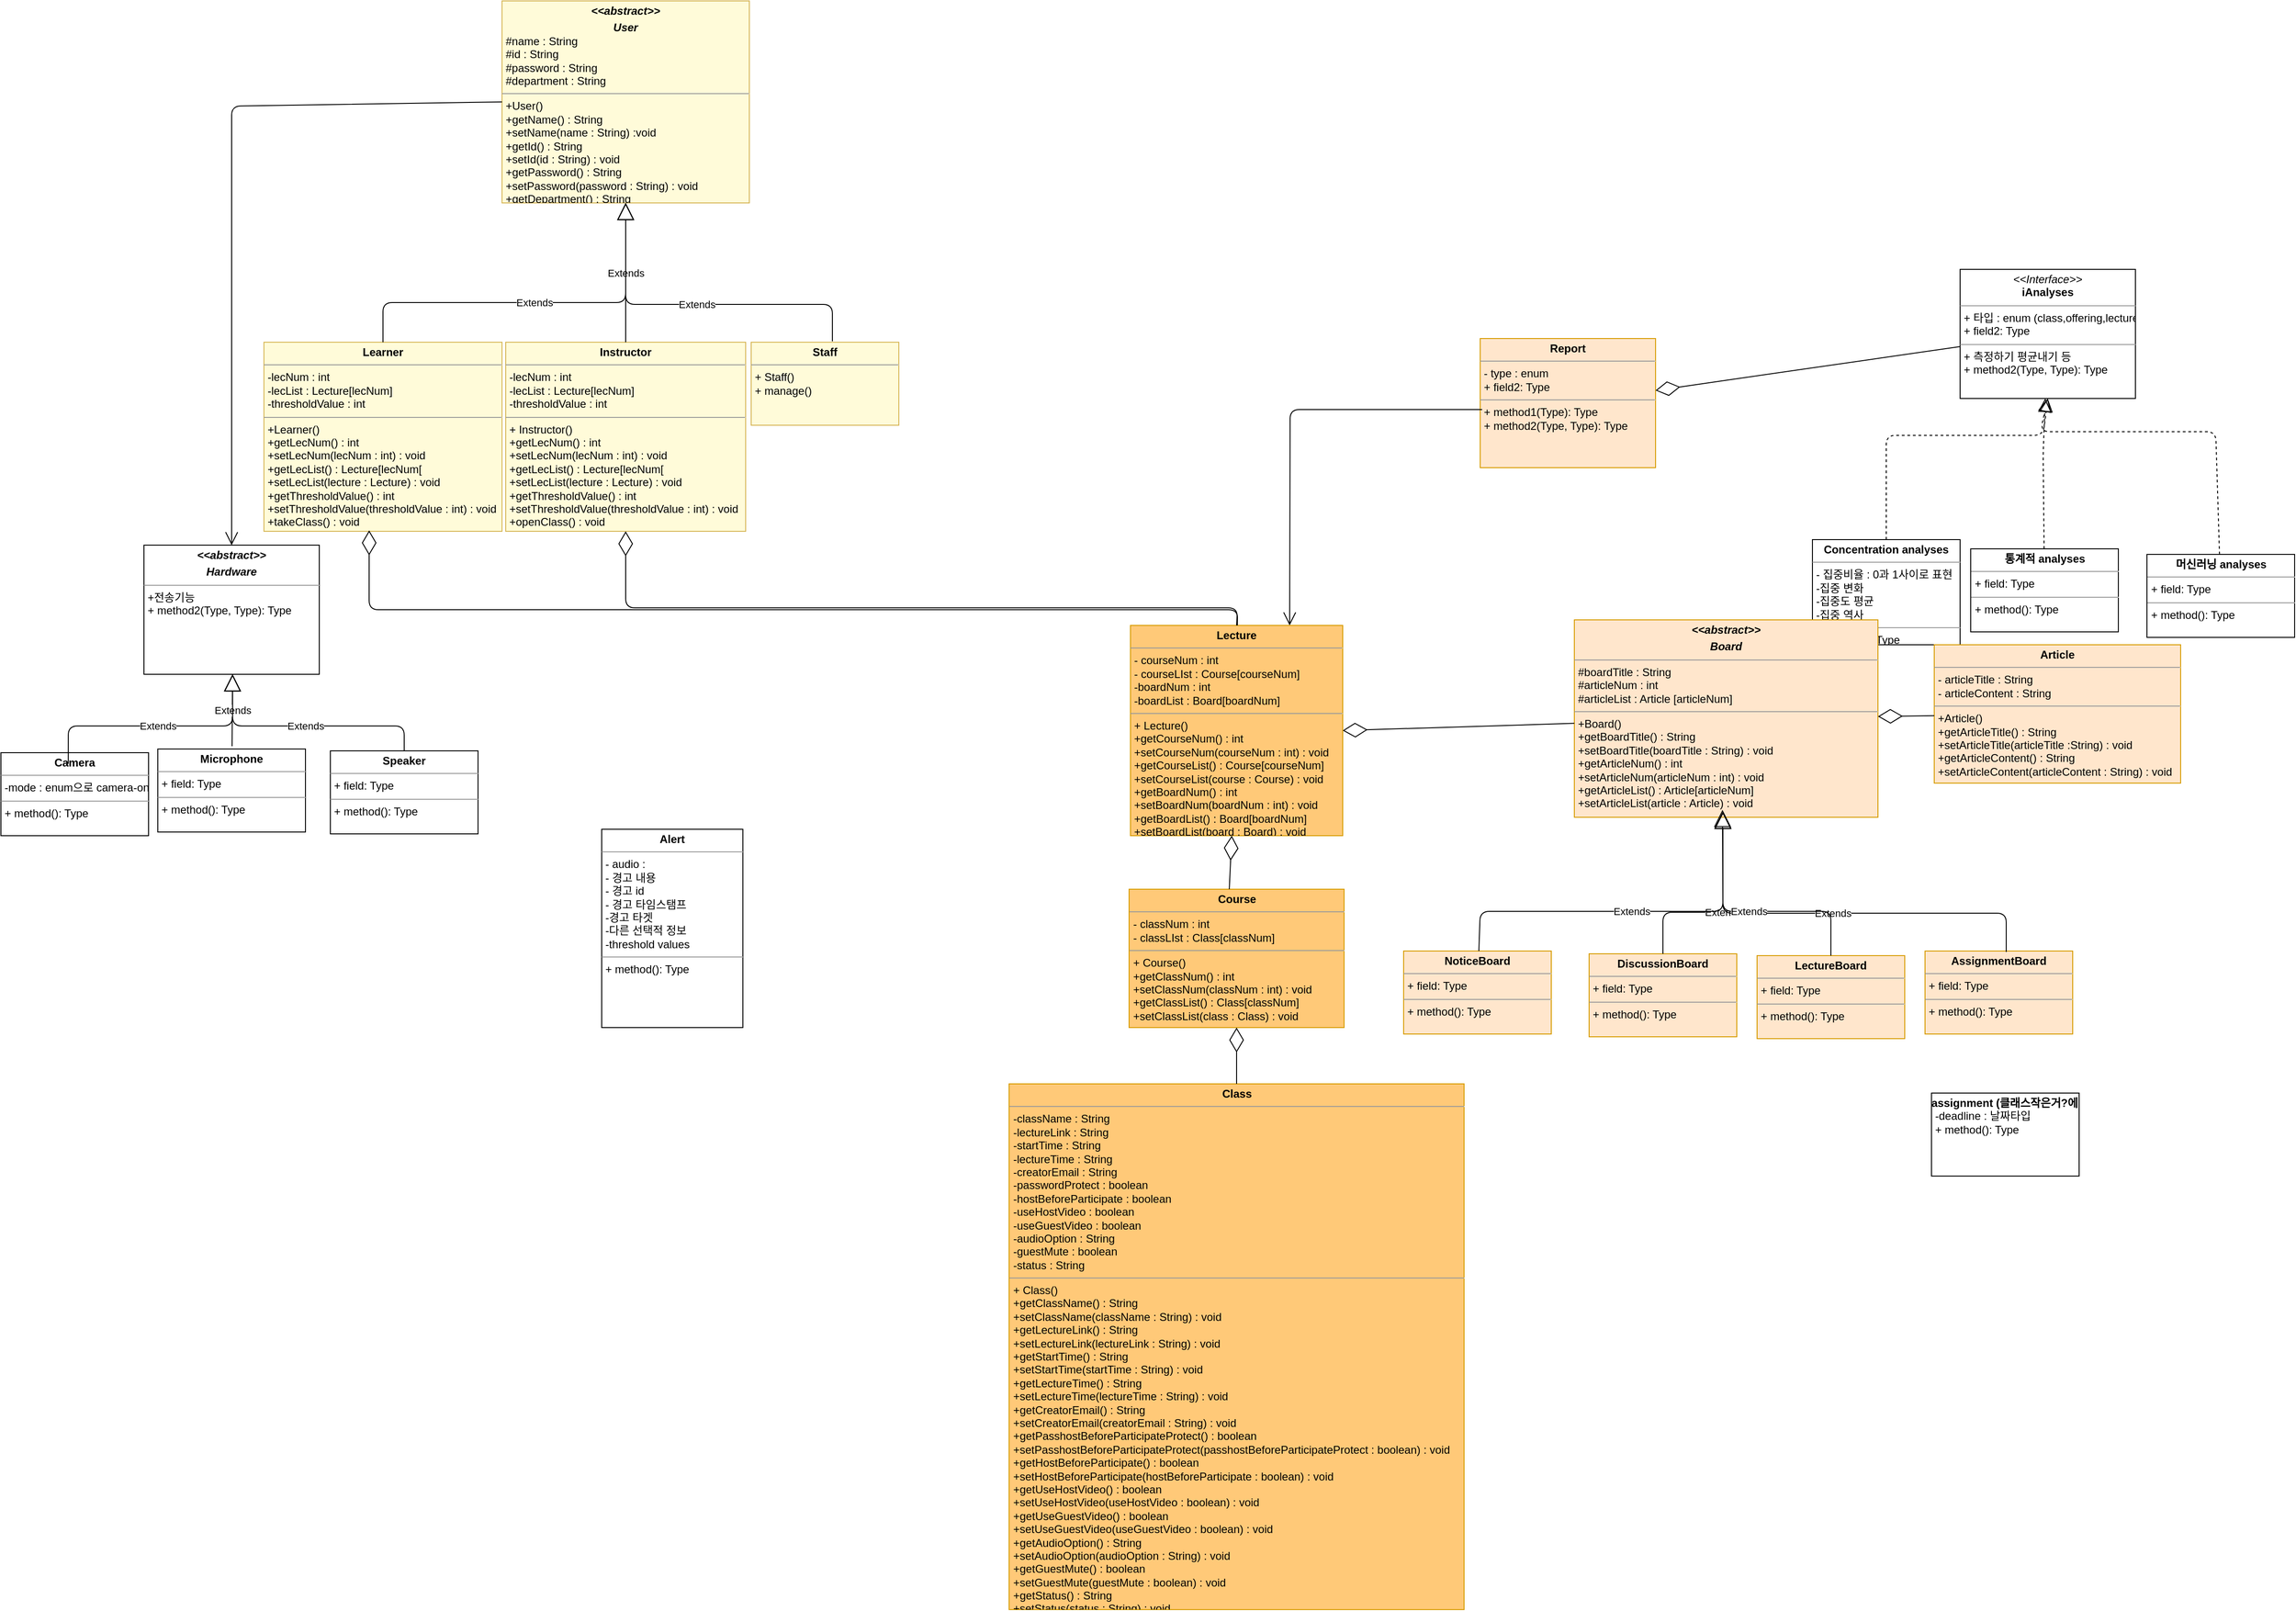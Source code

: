 <mxfile version="13.7.5" type="github">
  <diagram id="C5RBs43oDa-KdzZeNtuy" name="Page-1">
    <mxGraphModel dx="2222" dy="1162" grid="0" gridSize="10" guides="1" tooltips="1" connect="1" arrows="1" fold="1" page="0" pageScale="1" pageWidth="827" pageHeight="1169" math="0" shadow="0">
      <root>
        <mxCell id="WIyWlLk6GJQsqaUBKTNV-0" />
        <mxCell id="WIyWlLk6GJQsqaUBKTNV-1" parent="WIyWlLk6GJQsqaUBKTNV-0" />
        <mxCell id="zkfFHV4jXpPFQw0GAbJ--16" value="" style="endArrow=block;endSize=10;endFill=0;shadow=0;strokeWidth=1;rounded=0;edgeStyle=elbowEdgeStyle;elbow=vertical;" parent="WIyWlLk6GJQsqaUBKTNV-1" source="zkfFHV4jXpPFQw0GAbJ--13" edge="1">
          <mxGeometry width="160" relative="1" as="geometry">
            <mxPoint x="210" y="373" as="sourcePoint" />
            <mxPoint x="300" y="258" as="targetPoint" />
          </mxGeometry>
        </mxCell>
        <mxCell id="x_yw0JGO0CKYukrU0RF4-1" value="&lt;p style=&quot;margin: 0px ; margin-top: 4px ; text-align: center&quot;&gt;&lt;b&gt;Learner&lt;/b&gt;&lt;/p&gt;&lt;hr size=&quot;1&quot;&gt;&lt;p style=&quot;margin: 0px ; margin-left: 4px&quot;&gt;-lecNum : int&lt;/p&gt;&lt;p style=&quot;margin: 0px ; margin-left: 4px&quot;&gt;-lecList : Lecture[lecNum]&lt;/p&gt;&lt;p style=&quot;margin: 0px ; margin-left: 4px&quot;&gt;-thresholdValue : int&lt;br&gt;&lt;/p&gt;&lt;hr size=&quot;1&quot;&gt;&lt;p style=&quot;margin: 0px ; margin-left: 4px&quot;&gt;+Learner()&lt;/p&gt;&lt;p style=&quot;margin: 0px ; margin-left: 4px&quot;&gt;+getLecNum() : int&lt;/p&gt;&lt;p style=&quot;margin: 0px ; margin-left: 4px&quot;&gt;+setLecNum(lecNum : int) : void&lt;/p&gt;&lt;p style=&quot;margin: 0px ; margin-left: 4px&quot;&gt;+getLecList() : Lecture[lecNum[&lt;/p&gt;&lt;p style=&quot;margin: 0px ; margin-left: 4px&quot;&gt;+setLecList(lecture : Lecture) : void&lt;/p&gt;&lt;p style=&quot;margin: 0px 0px 0px 4px&quot;&gt;+getThresholdValue() : int&lt;/p&gt;&lt;p style=&quot;margin: 0px 0px 0px 4px&quot;&gt;+setThresholdValue(thresholdValue : int) : void&lt;/p&gt;&lt;p style=&quot;margin: 0px 0px 0px 4px&quot;&gt;+takeClass() : void&lt;/p&gt;" style="verticalAlign=top;align=left;overflow=fill;fontSize=12;fontFamily=Helvetica;html=1;strokeColor=#d6b656;fillColor=#FFFBD9;" vertex="1" parent="WIyWlLk6GJQsqaUBKTNV-1">
          <mxGeometry x="-156" y="223" width="258" height="205" as="geometry" />
        </mxCell>
        <mxCell id="x_yw0JGO0CKYukrU0RF4-2" value="&lt;p style=&quot;margin: 0px ; margin-top: 4px ; text-align: center&quot;&gt;&lt;b&gt;Instructor&lt;/b&gt;&lt;/p&gt;&lt;hr size=&quot;1&quot;&gt;&lt;p style=&quot;margin: 0px 0px 0px 4px&quot;&gt;-lecNum : int&lt;/p&gt;&lt;p style=&quot;margin: 0px ; margin-left: 4px&quot;&gt;&lt;span&gt;-lecList : Lecture[lecNum]&lt;/span&gt;&lt;/p&gt;&lt;p style=&quot;margin: 0px ; margin-left: 4px&quot;&gt;&lt;span&gt;-thresholdValue : int&lt;/span&gt;&lt;br&gt;&lt;/p&gt;&lt;hr size=&quot;1&quot;&gt;&lt;p style=&quot;margin: 0px ; margin-left: 4px&quot;&gt;+ Instructor()&lt;/p&gt;&lt;p style=&quot;margin: 0px 0px 0px 4px&quot;&gt;+getLecNum() : int&lt;/p&gt;&lt;p style=&quot;margin: 0px 0px 0px 4px&quot;&gt;+setLecNum(lecNum : int) : void&lt;/p&gt;&lt;p style=&quot;margin: 0px 0px 0px 4px&quot;&gt;+getLecList() : Lecture[lecNum[&lt;/p&gt;&lt;p style=&quot;margin: 0px 0px 0px 4px&quot;&gt;+setLecList(lecture : Lecture) : void&lt;/p&gt;&lt;p style=&quot;margin: 0px 0px 0px 4px&quot;&gt;+getThresholdValue() : int&lt;/p&gt;&lt;p style=&quot;margin: 0px 0px 0px 4px&quot;&gt;+setThresholdValue(thresholdValue : int) : void&lt;/p&gt;&lt;p style=&quot;margin: 0px 0px 0px 4px&quot;&gt;+openClass() : void&lt;/p&gt;" style="verticalAlign=top;align=left;overflow=fill;fontSize=12;fontFamily=Helvetica;html=1;strokeColor=#d6b656;fillColor=#FFFBD9;" vertex="1" parent="WIyWlLk6GJQsqaUBKTNV-1">
          <mxGeometry x="106" y="223" width="260" height="205" as="geometry" />
        </mxCell>
        <mxCell id="x_yw0JGO0CKYukrU0RF4-4" value="&lt;p style=&quot;margin: 0px ; margin-top: 4px ; text-align: center&quot;&gt;&lt;b&gt;&lt;i&gt;&amp;lt;&amp;lt;abstract&amp;gt;&amp;gt;&lt;/i&gt;&lt;/b&gt;&lt;/p&gt;&lt;p style=&quot;margin: 0px ; margin-top: 4px ; text-align: center&quot;&gt;&lt;b&gt;&lt;i&gt;User&lt;/i&gt;&lt;/b&gt;&lt;/p&gt;&lt;p style=&quot;margin: 0px ; margin-left: 4px&quot;&gt;#name : String&lt;/p&gt;&lt;p style=&quot;margin: 0px ; margin-left: 4px&quot;&gt;#id : String&lt;/p&gt;&lt;p style=&quot;margin: 0px ; margin-left: 4px&quot;&gt;#password : String&lt;/p&gt;&lt;p style=&quot;margin: 0px ; margin-left: 4px&quot;&gt;#department : String&lt;br&gt;&lt;/p&gt;&lt;hr size=&quot;1&quot;&gt;&lt;p style=&quot;margin: 0px ; margin-left: 4px&quot;&gt;+User()&lt;/p&gt;&lt;p style=&quot;margin: 0px ; margin-left: 4px&quot;&gt;+getName() : String&lt;/p&gt;&lt;p style=&quot;margin: 0px ; margin-left: 4px&quot;&gt;+setName(name : String) :void&lt;/p&gt;&lt;p style=&quot;margin: 0px ; margin-left: 4px&quot;&gt;+getId() : String&lt;/p&gt;&lt;p style=&quot;margin: 0px ; margin-left: 4px&quot;&gt;+setId(id : String) : void&lt;/p&gt;&lt;p style=&quot;margin: 0px ; margin-left: 4px&quot;&gt;+getPassword() : String&lt;/p&gt;&lt;p style=&quot;margin: 0px ; margin-left: 4px&quot;&gt;+setPassword(password : String) : void&lt;/p&gt;&lt;p style=&quot;margin: 0px ; margin-left: 4px&quot;&gt;+getDepartment() : String&lt;/p&gt;&lt;p style=&quot;margin: 0px ; margin-left: 4px&quot;&gt;+setDepartment(department : String) : void&lt;/p&gt;&lt;p style=&quot;margin: 0px ; margin-left: 4px&quot;&gt;&lt;br&gt;&lt;/p&gt;" style="verticalAlign=top;align=left;overflow=fill;fontSize=12;fontFamily=Helvetica;html=1;strokeColor=#d6b656;fillColor=#FFFBD9;" vertex="1" parent="WIyWlLk6GJQsqaUBKTNV-1">
          <mxGeometry x="102" y="-147" width="268" height="219" as="geometry" />
        </mxCell>
        <mxCell id="x_yw0JGO0CKYukrU0RF4-3" value="&lt;p style=&quot;margin: 0px ; margin-top: 4px ; text-align: center&quot;&gt;&lt;b&gt;Staff&lt;/b&gt;&lt;/p&gt;&lt;hr size=&quot;1&quot;&gt;&lt;p style=&quot;margin: 0px ; margin-left: 4px&quot;&gt;+ Staff()&lt;/p&gt;&lt;p style=&quot;margin: 0px ; margin-left: 4px&quot;&gt;+ manage()&lt;/p&gt;" style="verticalAlign=top;align=left;overflow=fill;fontSize=12;fontFamily=Helvetica;html=1;strokeColor=#d6b656;fillColor=#FFFBD9;" vertex="1" parent="WIyWlLk6GJQsqaUBKTNV-1">
          <mxGeometry x="372" y="223" width="160" height="90" as="geometry" />
        </mxCell>
        <mxCell id="x_yw0JGO0CKYukrU0RF4-9" value="&lt;p style=&quot;margin: 0px ; margin-top: 4px ; text-align: center&quot;&gt;&lt;b&gt;assignment (클래스작은거?에 포함돼야함)&lt;/b&gt;&lt;/p&gt;&lt;p style=&quot;margin: 0px ; margin-left: 4px&quot;&gt;-deadline : 날짜타입&lt;/p&gt;&lt;p style=&quot;margin: 0px ; margin-left: 4px&quot;&gt;&lt;span&gt;+ method(): Type&lt;/span&gt;&lt;/p&gt;" style="verticalAlign=top;align=left;overflow=fill;fontSize=12;fontFamily=Helvetica;html=1;" vertex="1" parent="WIyWlLk6GJQsqaUBKTNV-1">
          <mxGeometry x="1651" y="1037" width="160" height="90" as="geometry" />
        </mxCell>
        <mxCell id="x_yw0JGO0CKYukrU0RF4-10" value="&lt;p style=&quot;margin: 0px ; margin-top: 4px ; text-align: center&quot;&gt;&lt;b&gt;Course&lt;/b&gt;&lt;/p&gt;&lt;hr size=&quot;1&quot;&gt;&lt;p style=&quot;margin: 0px 0px 0px 4px&quot;&gt;- classNum : int&lt;/p&gt;&lt;p style=&quot;margin: 0px 0px 0px 4px&quot;&gt;- classLIst : Class[classNum]&lt;/p&gt;&lt;hr size=&quot;1&quot;&gt;&lt;p style=&quot;margin: 0px ; margin-left: 4px&quot;&gt;+ Course()&lt;/p&gt;&lt;p style=&quot;margin: 0px 0px 0px 4px&quot;&gt;+getClassNum() : int&lt;/p&gt;&lt;p style=&quot;margin: 0px 0px 0px 4px&quot;&gt;+setClassNum(classNum : int) : void&lt;/p&gt;&lt;p style=&quot;margin: 0px 0px 0px 4px&quot;&gt;+getClassList() : Class[classNum]&lt;/p&gt;&lt;p style=&quot;margin: 0px 0px 0px 4px&quot;&gt;+setClassList(class : Class) : void&lt;/p&gt;" style="verticalAlign=top;align=left;overflow=fill;fontSize=12;fontFamily=Helvetica;html=1;strokeColor=#d79b00;fillColor=#FFC978;" vertex="1" parent="WIyWlLk6GJQsqaUBKTNV-1">
          <mxGeometry x="781.5" y="816" width="233" height="150" as="geometry" />
        </mxCell>
        <mxCell id="x_yw0JGO0CKYukrU0RF4-12" value="&lt;p style=&quot;margin: 0px ; margin-top: 4px ; text-align: center&quot;&gt;&lt;b&gt;Class&lt;/b&gt;&lt;/p&gt;&lt;hr size=&quot;1&quot;&gt;&lt;p style=&quot;margin: 0px ; margin-left: 4px&quot;&gt;-className : String&lt;/p&gt;&lt;p style=&quot;margin: 0px ; margin-left: 4px&quot;&gt;-lectureLink : String&lt;/p&gt;&lt;p style=&quot;margin: 0px ; margin-left: 4px&quot;&gt;-startTime : String&lt;/p&gt;&lt;p style=&quot;margin: 0px ; margin-left: 4px&quot;&gt;-lectureTime : String&lt;/p&gt;&lt;p style=&quot;margin: 0px ; margin-left: 4px&quot;&gt;-creatorEmail : String&lt;/p&gt;&lt;p style=&quot;margin: 0px ; margin-left: 4px&quot;&gt;-passwordProtect : boolean&lt;/p&gt;&lt;p style=&quot;margin: 0px ; margin-left: 4px&quot;&gt;-hostBeforeParticipate : boolean&lt;/p&gt;&lt;p style=&quot;margin: 0px ; margin-left: 4px&quot;&gt;-useHostVideo : boolean&lt;/p&gt;&lt;p style=&quot;margin: 0px ; margin-left: 4px&quot;&gt;-useGuestVideo : boolean&lt;/p&gt;&lt;p style=&quot;margin: 0px ; margin-left: 4px&quot;&gt;-audioOption : String&lt;/p&gt;&lt;p style=&quot;margin: 0px ; margin-left: 4px&quot;&gt;-guestMute : boolean&lt;/p&gt;&lt;p style=&quot;margin: 0px ; margin-left: 4px&quot;&gt;-status : String&lt;/p&gt;&lt;hr size=&quot;1&quot;&gt;&lt;p style=&quot;margin: 0px ; margin-left: 4px&quot;&gt;+ Class()&lt;/p&gt;&lt;p style=&quot;margin: 0px ; margin-left: 4px&quot;&gt;+getClassName() : String&lt;/p&gt;&lt;p style=&quot;margin: 0px ; margin-left: 4px&quot;&gt;+setClassName(className : String) : void&lt;/p&gt;&lt;p style=&quot;margin: 0px ; margin-left: 4px&quot;&gt;+getLectureLink() : String&lt;/p&gt;&lt;p style=&quot;margin: 0px ; margin-left: 4px&quot;&gt;+setLectureLink(lectureLink : String) : void&lt;/p&gt;&lt;p style=&quot;margin: 0px ; margin-left: 4px&quot;&gt;+getStartTime() : String&lt;/p&gt;&lt;p style=&quot;margin: 0px ; margin-left: 4px&quot;&gt;+setStartTime(startTime : String) : void&lt;/p&gt;&lt;p style=&quot;margin: 0px ; margin-left: 4px&quot;&gt;+getLectureTime() : String&lt;/p&gt;&lt;p style=&quot;margin: 0px ; margin-left: 4px&quot;&gt;+setLectureTime(lectureTime : String) : void&lt;/p&gt;&lt;p style=&quot;margin: 0px ; margin-left: 4px&quot;&gt;+getCreatorEmail() : String&lt;/p&gt;&lt;p style=&quot;margin: 0px ; margin-left: 4px&quot;&gt;+setCreatorEmail(creatorEmail : String) : void&lt;/p&gt;&lt;p style=&quot;margin: 0px ; margin-left: 4px&quot;&gt;+getPasshostBeforeParticipateProtect() : boolean&lt;/p&gt;&lt;p style=&quot;margin: 0px ; margin-left: 4px&quot;&gt;+setPasshostBeforeParticipateProtect(passhostBeforeParticipateProtect : boolean) : void&lt;/p&gt;&lt;p style=&quot;margin: 0px ; margin-left: 4px&quot;&gt;+getHostBeforeParticipate() : boolean&lt;/p&gt;&lt;p style=&quot;margin: 0px ; margin-left: 4px&quot;&gt;+setHostBeforeParticipate(hostBeforeParticipate : boolean) : void&lt;/p&gt;&lt;p style=&quot;margin: 0px ; margin-left: 4px&quot;&gt;+getUseHostVideo() : boolean&lt;/p&gt;&lt;p style=&quot;margin: 0px ; margin-left: 4px&quot;&gt;+setUseHostVideo(useHostVideo : boolean) : void&lt;/p&gt;&lt;p style=&quot;margin: 0px ; margin-left: 4px&quot;&gt;+getUseGuestVideo() : boolean&lt;/p&gt;&lt;p style=&quot;margin: 0px ; margin-left: 4px&quot;&gt;+setUseGuestVideo(useGuestVideo : boolean) : void&lt;/p&gt;&lt;p style=&quot;margin: 0px ; margin-left: 4px&quot;&gt;+getAudioOption() : String&lt;/p&gt;&lt;p style=&quot;margin: 0px ; margin-left: 4px&quot;&gt;+setAudioOption(audioOption : String) : void&lt;/p&gt;&lt;p style=&quot;margin: 0px ; margin-left: 4px&quot;&gt;+getGuestMute() : boolean&lt;/p&gt;&lt;p style=&quot;margin: 0px ; margin-left: 4px&quot;&gt;+setGuestMute(guestMute : boolean) : void&lt;/p&gt;&lt;p style=&quot;margin: 0px ; margin-left: 4px&quot;&gt;+getStatus() : String&lt;/p&gt;&lt;p style=&quot;margin: 0px ; margin-left: 4px&quot;&gt;+setStatus(status : String) : void&lt;/p&gt;&lt;p style=&quot;margin: 0px 0px 0px 4px&quot;&gt;&lt;br&gt;&lt;/p&gt;" style="verticalAlign=top;align=left;overflow=fill;fontSize=12;fontFamily=Helvetica;html=1;strokeColor=#d79b00;fillColor=#FFC978;" vertex="1" parent="WIyWlLk6GJQsqaUBKTNV-1">
          <mxGeometry x="651.5" y="1027" width="493" height="570" as="geometry" />
        </mxCell>
        <mxCell id="x_yw0JGO0CKYukrU0RF4-18" value="&lt;p style=&quot;margin: 0px ; margin-top: 4px ; text-align: center&quot;&gt;&lt;b&gt;&lt;i&gt;&amp;lt;&amp;lt;abstract&amp;gt;&amp;gt;&lt;/i&gt;&lt;/b&gt;&lt;b&gt;&lt;i&gt;&lt;br&gt;&lt;/i&gt;&lt;/b&gt;&lt;/p&gt;&lt;p style=&quot;margin: 0px ; margin-top: 4px ; text-align: center&quot;&gt;&lt;b&gt;&lt;i&gt;Hardware&lt;/i&gt;&lt;/b&gt;&lt;/p&gt;&lt;hr size=&quot;1&quot;&gt;&lt;p style=&quot;margin: 0px ; margin-left: 4px&quot;&gt;+전송기능&lt;br&gt;+ method2(Type, Type): Type&lt;/p&gt;" style="verticalAlign=top;align=left;overflow=fill;fontSize=12;fontFamily=Helvetica;html=1;" vertex="1" parent="WIyWlLk6GJQsqaUBKTNV-1">
          <mxGeometry x="-286" y="443" width="190" height="140" as="geometry" />
        </mxCell>
        <mxCell id="x_yw0JGO0CKYukrU0RF4-20" value="&lt;p style=&quot;margin: 0px ; margin-top: 4px ; text-align: center&quot;&gt;&lt;b&gt;Speaker&lt;/b&gt;&lt;/p&gt;&lt;hr size=&quot;1&quot;&gt;&lt;p style=&quot;margin: 0px ; margin-left: 4px&quot;&gt;+ field: Type&lt;/p&gt;&lt;hr size=&quot;1&quot;&gt;&lt;p style=&quot;margin: 0px ; margin-left: 4px&quot;&gt;+ method(): Type&lt;/p&gt;" style="verticalAlign=top;align=left;overflow=fill;fontSize=12;fontFamily=Helvetica;html=1;" vertex="1" parent="WIyWlLk6GJQsqaUBKTNV-1">
          <mxGeometry x="-84" y="666" width="160" height="90" as="geometry" />
        </mxCell>
        <mxCell id="x_yw0JGO0CKYukrU0RF4-21" value="&lt;p style=&quot;margin: 0px ; margin-top: 4px ; text-align: center&quot;&gt;&lt;b&gt;Camera&lt;/b&gt;&lt;/p&gt;&lt;hr size=&quot;1&quot;&gt;&lt;p style=&quot;margin: 0px ; margin-left: 4px&quot;&gt;-mode : enum으로&amp;nbsp;camera-only mode, concentration-only mode, camera-concentration mode&lt;/p&gt;&lt;hr size=&quot;1&quot;&gt;&lt;p style=&quot;margin: 0px ; margin-left: 4px&quot;&gt;+ method(): Type&lt;/p&gt;" style="verticalAlign=top;align=left;overflow=fill;fontSize=12;fontFamily=Helvetica;html=1;" vertex="1" parent="WIyWlLk6GJQsqaUBKTNV-1">
          <mxGeometry x="-441" y="668" width="160" height="90" as="geometry" />
        </mxCell>
        <mxCell id="x_yw0JGO0CKYukrU0RF4-22" value="&lt;p style=&quot;margin: 0px ; margin-top: 4px ; text-align: center&quot;&gt;&lt;b&gt;Microphone&lt;/b&gt;&lt;/p&gt;&lt;hr size=&quot;1&quot;&gt;&lt;p style=&quot;margin: 0px ; margin-left: 4px&quot;&gt;+ field: Type&lt;/p&gt;&lt;hr size=&quot;1&quot;&gt;&lt;p style=&quot;margin: 0px ; margin-left: 4px&quot;&gt;+ method(): Type&lt;/p&gt;" style="verticalAlign=top;align=left;overflow=fill;fontSize=12;fontFamily=Helvetica;html=1;" vertex="1" parent="WIyWlLk6GJQsqaUBKTNV-1">
          <mxGeometry x="-271" y="664" width="160" height="90" as="geometry" />
        </mxCell>
        <mxCell id="x_yw0JGO0CKYukrU0RF4-26" value="&lt;p style=&quot;margin: 0px ; margin-top: 4px ; text-align: center&quot;&gt;&lt;b&gt;DiscussionBoard&lt;/b&gt;&lt;/p&gt;&lt;hr size=&quot;1&quot;&gt;&lt;p style=&quot;margin: 0px ; margin-left: 4px&quot;&gt;+ field: Type&lt;/p&gt;&lt;hr size=&quot;1&quot;&gt;&lt;p style=&quot;margin: 0px ; margin-left: 4px&quot;&gt;+ method(): Type&lt;/p&gt;" style="verticalAlign=top;align=left;overflow=fill;fontSize=12;fontFamily=Helvetica;html=1;fillColor=#ffe6cc;strokeColor=#d79b00;" vertex="1" parent="WIyWlLk6GJQsqaUBKTNV-1">
          <mxGeometry x="1280" y="886" width="160" height="90" as="geometry" />
        </mxCell>
        <mxCell id="x_yw0JGO0CKYukrU0RF4-46" value="&lt;p style=&quot;margin: 0px ; margin-top: 4px ; text-align: center&quot;&gt;&lt;b&gt;Alert&lt;/b&gt;&lt;/p&gt;&lt;hr size=&quot;1&quot;&gt;&lt;p style=&quot;margin: 0px ; margin-left: 4px&quot;&gt;- audio :&amp;nbsp;&lt;/p&gt;&lt;p style=&quot;margin: 0px ; margin-left: 4px&quot;&gt;- 경고 내용&lt;/p&gt;&lt;p style=&quot;margin: 0px ; margin-left: 4px&quot;&gt;- 경고 id&lt;/p&gt;&lt;p style=&quot;margin: 0px ; margin-left: 4px&quot;&gt;- 경고 타임스탬프&lt;/p&gt;&lt;p style=&quot;margin: 0px ; margin-left: 4px&quot;&gt;-경고 타겟&lt;/p&gt;&lt;p style=&quot;margin: 0px ; margin-left: 4px&quot;&gt;-다른 선택적 정보&lt;/p&gt;&lt;p style=&quot;margin: 0px ; margin-left: 4px&quot;&gt;-threshold values&lt;/p&gt;&lt;hr size=&quot;1&quot;&gt;&lt;p style=&quot;margin: 0px ; margin-left: 4px&quot;&gt;+ method(): Type&lt;/p&gt;" style="verticalAlign=top;align=left;overflow=fill;fontSize=12;fontFamily=Helvetica;html=1;" vertex="1" parent="WIyWlLk6GJQsqaUBKTNV-1">
          <mxGeometry x="210" y="751" width="153" height="215" as="geometry" />
        </mxCell>
        <mxCell id="x_yw0JGO0CKYukrU0RF4-47" value="&lt;p style=&quot;margin: 0px ; margin-top: 4px ; text-align: center&quot;&gt;&lt;i&gt;&amp;lt;&amp;lt;Interface&amp;gt;&amp;gt;&lt;/i&gt;&lt;br&gt;&lt;b&gt;iAnalyses&lt;/b&gt;&lt;/p&gt;&lt;hr size=&quot;1&quot;&gt;&lt;p style=&quot;margin: 0px ; margin-left: 4px&quot;&gt;+ 타입 : enum (class,offering,lecture)&lt;br&gt;+ field2: Type&lt;/p&gt;&lt;hr size=&quot;1&quot;&gt;&lt;p style=&quot;margin: 0px ; margin-left: 4px&quot;&gt;+ 측정하기 평균내기 등&lt;br&gt;+ method2(Type, Type): Type&lt;/p&gt;" style="verticalAlign=top;align=left;overflow=fill;fontSize=12;fontFamily=Helvetica;html=1;" vertex="1" parent="WIyWlLk6GJQsqaUBKTNV-1">
          <mxGeometry x="1682" y="144" width="190" height="140" as="geometry" />
        </mxCell>
        <mxCell id="x_yw0JGO0CKYukrU0RF4-48" value="&lt;p style=&quot;margin: 0px ; margin-top: 4px ; text-align: center&quot;&gt;&lt;b&gt;머신러닝 analyses&lt;/b&gt;&lt;/p&gt;&lt;hr size=&quot;1&quot;&gt;&lt;p style=&quot;margin: 0px ; margin-left: 4px&quot;&gt;+ field: Type&lt;/p&gt;&lt;hr size=&quot;1&quot;&gt;&lt;p style=&quot;margin: 0px ; margin-left: 4px&quot;&gt;+ method(): Type&lt;/p&gt;" style="verticalAlign=top;align=left;overflow=fill;fontSize=12;fontFamily=Helvetica;html=1;" vertex="1" parent="WIyWlLk6GJQsqaUBKTNV-1">
          <mxGeometry x="1884.5" y="453" width="160" height="90" as="geometry" />
        </mxCell>
        <mxCell id="x_yw0JGO0CKYukrU0RF4-49" value="&lt;p style=&quot;margin: 0px ; margin-top: 4px ; text-align: center&quot;&gt;&lt;b&gt;통계적 analyses&lt;/b&gt;&lt;/p&gt;&lt;hr size=&quot;1&quot;&gt;&lt;p style=&quot;margin: 0px ; margin-left: 4px&quot;&gt;+ field: Type&lt;/p&gt;&lt;hr size=&quot;1&quot;&gt;&lt;p style=&quot;margin: 0px ; margin-left: 4px&quot;&gt;+ method(): Type&lt;/p&gt;" style="verticalAlign=top;align=left;overflow=fill;fontSize=12;fontFamily=Helvetica;html=1;" vertex="1" parent="WIyWlLk6GJQsqaUBKTNV-1">
          <mxGeometry x="1693.5" y="447" width="160" height="90" as="geometry" />
        </mxCell>
        <mxCell id="x_yw0JGO0CKYukrU0RF4-50" value="&lt;p style=&quot;margin: 0px ; margin-top: 4px ; text-align: center&quot;&gt;&lt;b&gt;Concentration analyses&lt;/b&gt;&lt;/p&gt;&lt;hr size=&quot;1&quot;&gt;&lt;p style=&quot;margin: 0px ; margin-left: 4px&quot;&gt;- 집중비율 : 0과 1사이로 표현&lt;/p&gt;&lt;p style=&quot;margin: 0px ; margin-left: 4px&quot;&gt;-집중 변화&lt;/p&gt;&lt;p style=&quot;margin: 0px ; margin-left: 4px&quot;&gt;-집중도 평균&lt;/p&gt;&lt;p style=&quot;margin: 0px ; margin-left: 4px&quot;&gt;-집중 역사&lt;/p&gt;&lt;hr size=&quot;1&quot;&gt;&lt;p style=&quot;margin: 0px ; margin-left: 4px&quot;&gt;+ method(): Type&lt;/p&gt;" style="verticalAlign=top;align=left;overflow=fill;fontSize=12;fontFamily=Helvetica;html=1;" vertex="1" parent="WIyWlLk6GJQsqaUBKTNV-1">
          <mxGeometry x="1522" y="437" width="160" height="114" as="geometry" />
        </mxCell>
        <mxCell id="x_yw0JGO0CKYukrU0RF4-51" value="" style="endArrow=block;dashed=1;endFill=0;endSize=12;html=1;entryX=0.5;entryY=1;entryDx=0;entryDy=0;" edge="1" parent="WIyWlLk6GJQsqaUBKTNV-1" source="x_yw0JGO0CKYukrU0RF4-50">
          <mxGeometry width="160" relative="1" as="geometry">
            <mxPoint x="1602" y="367" as="sourcePoint" />
            <mxPoint x="1777" y="284" as="targetPoint" />
            <Array as="points">
              <mxPoint x="1602" y="324" />
              <mxPoint x="1772" y="324" />
            </Array>
          </mxGeometry>
        </mxCell>
        <mxCell id="x_yw0JGO0CKYukrU0RF4-52" value="" style="endArrow=block;dashed=1;endFill=0;endSize=12;html=1;" edge="1" parent="WIyWlLk6GJQsqaUBKTNV-1" source="x_yw0JGO0CKYukrU0RF4-49">
          <mxGeometry width="160" relative="1" as="geometry">
            <mxPoint x="1772" y="363" as="sourcePoint" />
            <mxPoint x="1774.308" y="284" as="targetPoint" />
            <Array as="points">
              <mxPoint x="1772" y="344" />
            </Array>
          </mxGeometry>
        </mxCell>
        <mxCell id="x_yw0JGO0CKYukrU0RF4-53" value="" style="endArrow=block;dashed=1;endFill=0;endSize=12;html=1;entryX=0.5;entryY=1;entryDx=0;entryDy=0;" edge="1" parent="WIyWlLk6GJQsqaUBKTNV-1" source="x_yw0JGO0CKYukrU0RF4-48">
          <mxGeometry width="160" relative="1" as="geometry">
            <mxPoint x="1958" y="365" as="sourcePoint" />
            <mxPoint x="1777" y="284" as="targetPoint" />
            <Array as="points">
              <mxPoint x="1959" y="320" />
              <mxPoint x="1769" y="320" />
            </Array>
          </mxGeometry>
        </mxCell>
        <mxCell id="x_yw0JGO0CKYukrU0RF4-54" value="&lt;p style=&quot;margin: 0px ; margin-top: 4px ; text-align: center&quot;&gt;&lt;b&gt;Report&lt;/b&gt;&lt;/p&gt;&lt;hr size=&quot;1&quot;&gt;&lt;p style=&quot;margin: 0px ; margin-left: 4px&quot;&gt;- type : enum&lt;br&gt;+ field2: Type&lt;/p&gt;&lt;hr size=&quot;1&quot;&gt;&lt;p style=&quot;margin: 0px ; margin-left: 4px&quot;&gt;+ method1(Type): Type&lt;br&gt;+ method2(Type, Type): Type&lt;/p&gt;" style="verticalAlign=top;align=left;overflow=fill;fontSize=12;fontFamily=Helvetica;html=1;fillColor=#ffe6cc;strokeColor=#d79b00;" vertex="1" parent="WIyWlLk6GJQsqaUBKTNV-1">
          <mxGeometry x="1162" y="219" width="190" height="140" as="geometry" />
        </mxCell>
        <mxCell id="x_yw0JGO0CKYukrU0RF4-61" value="" style="endArrow=diamondThin;endFill=0;endSize=24;html=1;" edge="1" parent="WIyWlLk6GJQsqaUBKTNV-1" source="x_yw0JGO0CKYukrU0RF4-47" target="x_yw0JGO0CKYukrU0RF4-54">
          <mxGeometry width="160" relative="1" as="geometry">
            <mxPoint x="1455.5" y="326" as="sourcePoint" />
            <mxPoint x="1615.5" y="326" as="targetPoint" />
          </mxGeometry>
        </mxCell>
        <mxCell id="x_yw0JGO0CKYukrU0RF4-62" value="" style="endArrow=open;endFill=1;endSize=12;html=1;exitX=0;exitY=0.5;exitDx=0;exitDy=0;entryX=0.5;entryY=0;entryDx=0;entryDy=0;" edge="1" parent="WIyWlLk6GJQsqaUBKTNV-1" source="x_yw0JGO0CKYukrU0RF4-4" target="x_yw0JGO0CKYukrU0RF4-18">
          <mxGeometry width="160" relative="1" as="geometry">
            <mxPoint x="183" y="325" as="sourcePoint" />
            <mxPoint x="343" y="325" as="targetPoint" />
            <Array as="points">
              <mxPoint x="-191" y="-33" />
            </Array>
          </mxGeometry>
        </mxCell>
        <mxCell id="x_yw0JGO0CKYukrU0RF4-64" value="" style="endArrow=open;endFill=1;endSize=12;html=1;exitX=0.011;exitY=0.55;exitDx=0;exitDy=0;entryX=0.75;entryY=0;entryDx=0;entryDy=0;exitPerimeter=0;" edge="1" parent="WIyWlLk6GJQsqaUBKTNV-1" source="x_yw0JGO0CKYukrU0RF4-54" target="x_yw0JGO0CKYukrU0RF4-76">
          <mxGeometry width="160" relative="1" as="geometry">
            <mxPoint x="349.5" y="156" as="sourcePoint" />
            <mxPoint x="167.5" y="485" as="targetPoint" />
            <Array as="points">
              <mxPoint x="956" y="296" />
            </Array>
          </mxGeometry>
        </mxCell>
        <mxCell id="x_yw0JGO0CKYukrU0RF4-66" value="Extends" style="endArrow=block;endSize=16;endFill=0;html=1;entryX=0.5;entryY=1;entryDx=0;entryDy=0;exitX=0.5;exitY=0;exitDx=0;exitDy=0;" edge="1" parent="WIyWlLk6GJQsqaUBKTNV-1" source="x_yw0JGO0CKYukrU0RF4-2" target="x_yw0JGO0CKYukrU0RF4-4">
          <mxGeometry width="160" relative="1" as="geometry">
            <mxPoint x="222" y="404" as="sourcePoint" />
            <mxPoint x="382" y="404" as="targetPoint" />
          </mxGeometry>
        </mxCell>
        <mxCell id="x_yw0JGO0CKYukrU0RF4-67" value="Extends" style="endArrow=block;endSize=16;endFill=0;html=1;entryX=0.5;entryY=1;entryDx=0;entryDy=0;exitX=0.5;exitY=0;exitDx=0;exitDy=0;" edge="1" parent="WIyWlLk6GJQsqaUBKTNV-1" source="x_yw0JGO0CKYukrU0RF4-1" target="x_yw0JGO0CKYukrU0RF4-4">
          <mxGeometry width="160" relative="1" as="geometry">
            <mxPoint x="175.5" y="275" as="sourcePoint" />
            <mxPoint x="176" y="197" as="targetPoint" />
            <Array as="points">
              <mxPoint x="-27" y="180" />
              <mxPoint x="236" y="180" />
            </Array>
          </mxGeometry>
        </mxCell>
        <mxCell id="x_yw0JGO0CKYukrU0RF4-69" value="Extends" style="endArrow=block;endSize=16;endFill=0;html=1;exitX=0.55;exitY=-0.011;exitDx=0;exitDy=0;exitPerimeter=0;entryX=0.5;entryY=1;entryDx=0;entryDy=0;" edge="1" parent="WIyWlLk6GJQsqaUBKTNV-1" source="x_yw0JGO0CKYukrU0RF4-3" target="x_yw0JGO0CKYukrU0RF4-4">
          <mxGeometry width="160" relative="1" as="geometry">
            <mxPoint x="25" y="278" as="sourcePoint" />
            <mxPoint x="176" y="197" as="targetPoint" />
            <Array as="points">
              <mxPoint x="460" y="182" />
              <mxPoint x="236" y="182" />
            </Array>
          </mxGeometry>
        </mxCell>
        <mxCell id="x_yw0JGO0CKYukrU0RF4-71" value="Extends" style="endArrow=block;endSize=16;endFill=0;html=1;entryX=0.5;entryY=1;entryDx=0;entryDy=0;exitX=0.5;exitY=0;exitDx=0;exitDy=0;" edge="1" parent="WIyWlLk6GJQsqaUBKTNV-1">
          <mxGeometry width="160" relative="1" as="geometry">
            <mxPoint x="-190.5" y="661" as="sourcePoint" />
            <mxPoint x="-190" y="583" as="targetPoint" />
          </mxGeometry>
        </mxCell>
        <mxCell id="x_yw0JGO0CKYukrU0RF4-72" value="Extends" style="endArrow=block;endSize=16;endFill=0;html=1;entryX=0.5;entryY=1;entryDx=0;entryDy=0;exitX=0.456;exitY=0.133;exitDx=0;exitDy=0;exitPerimeter=0;" edge="1" parent="WIyWlLk6GJQsqaUBKTNV-1" source="x_yw0JGO0CKYukrU0RF4-21">
          <mxGeometry width="160" relative="1" as="geometry">
            <mxPoint x="-341" y="664" as="sourcePoint" />
            <mxPoint x="-190" y="583" as="targetPoint" />
            <Array as="points">
              <mxPoint x="-368" y="639" />
              <mxPoint x="-190" y="639" />
            </Array>
          </mxGeometry>
        </mxCell>
        <mxCell id="x_yw0JGO0CKYukrU0RF4-73" value="Extends" style="endArrow=block;endSize=16;endFill=0;html=1;exitX=0.5;exitY=0;exitDx=0;exitDy=0;entryX=0.5;entryY=1;entryDx=0;entryDy=0;" edge="1" parent="WIyWlLk6GJQsqaUBKTNV-1" source="x_yw0JGO0CKYukrU0RF4-20">
          <mxGeometry width="160" relative="1" as="geometry">
            <mxPoint x="-31" y="660.01" as="sourcePoint" />
            <mxPoint x="-190" y="583" as="targetPoint" />
            <Array as="points">
              <mxPoint x="-4" y="639" />
              <mxPoint x="-190" y="639" />
            </Array>
          </mxGeometry>
        </mxCell>
        <mxCell id="x_yw0JGO0CKYukrU0RF4-76" value="&lt;p style=&quot;margin: 0px ; margin-top: 4px ; text-align: center&quot;&gt;&lt;b&gt;Lecture&lt;/b&gt;&lt;/p&gt;&lt;hr size=&quot;1&quot;&gt;&lt;p style=&quot;margin: 0px ; margin-left: 4px&quot;&gt;- courseNum : int&lt;/p&gt;&lt;p style=&quot;margin: 0px ; margin-left: 4px&quot;&gt;- courseLIst : Course[courseNum]&lt;/p&gt;&lt;p style=&quot;margin: 0px 0px 0px 4px&quot;&gt;-boardNum : int&lt;/p&gt;&lt;p style=&quot;margin: 0px 0px 0px 4px&quot;&gt;-boardList : Board[boardNum]&lt;/p&gt;&lt;hr size=&quot;1&quot;&gt;&lt;p style=&quot;margin: 0px ; margin-left: 4px&quot;&gt;+ Lecture()&lt;/p&gt;&lt;p style=&quot;margin: 0px ; margin-left: 4px&quot;&gt;+getCourseNum() : int&lt;/p&gt;&lt;p style=&quot;margin: 0px ; margin-left: 4px&quot;&gt;+setCourseNum(courseNum : int) : void&lt;/p&gt;&lt;p style=&quot;margin: 0px ; margin-left: 4px&quot;&gt;+getCourseList() : Course[courseNum]&lt;/p&gt;&lt;p style=&quot;margin: 0px ; margin-left: 4px&quot;&gt;+setCourseList(course : Course) : void&lt;/p&gt;&lt;p style=&quot;margin: 0px 0px 0px 4px&quot;&gt;+getBoardNum() : int&lt;/p&gt;&lt;p style=&quot;margin: 0px 0px 0px 4px&quot;&gt;+setBoardNum(boardNum : int) : void&lt;/p&gt;&lt;p style=&quot;margin: 0px 0px 0px 4px&quot;&gt;+getBoardList() : Board[boardNum]&lt;/p&gt;&lt;p style=&quot;margin: 0px 0px 0px 4px&quot;&gt;+setBoardList(board : Board) : void&lt;/p&gt;" style="verticalAlign=top;align=left;overflow=fill;fontSize=12;fontFamily=Helvetica;html=1;strokeColor=#d79b00;fillColor=#FFC978;" vertex="1" parent="WIyWlLk6GJQsqaUBKTNV-1">
          <mxGeometry x="783" y="530" width="230" height="228" as="geometry" />
        </mxCell>
        <mxCell id="x_yw0JGO0CKYukrU0RF4-77" value="" style="endArrow=diamondThin;endFill=0;endSize=24;html=1;exitX=0.466;exitY=0;exitDx=0;exitDy=0;exitPerimeter=0;" edge="1" parent="WIyWlLk6GJQsqaUBKTNV-1" source="x_yw0JGO0CKYukrU0RF4-10" target="x_yw0JGO0CKYukrU0RF4-76">
          <mxGeometry width="160" relative="1" as="geometry">
            <mxPoint x="718.5" y="837" as="sourcePoint" />
            <mxPoint x="878.5" y="837" as="targetPoint" />
          </mxGeometry>
        </mxCell>
        <mxCell id="x_yw0JGO0CKYukrU0RF4-78" value="" style="endArrow=diamondThin;endFill=0;endSize=24;html=1;" edge="1" parent="WIyWlLk6GJQsqaUBKTNV-1" source="x_yw0JGO0CKYukrU0RF4-12" target="x_yw0JGO0CKYukrU0RF4-10">
          <mxGeometry width="160" relative="1" as="geometry">
            <mxPoint x="875.06" y="701" as="sourcePoint" />
            <mxPoint x="876.546" y="655" as="targetPoint" />
          </mxGeometry>
        </mxCell>
        <mxCell id="x_yw0JGO0CKYukrU0RF4-79" value="" style="endArrow=diamondThin;endFill=0;endSize=24;html=1;exitX=0.5;exitY=0;exitDx=0;exitDy=0;entryX=0.5;entryY=1;entryDx=0;entryDy=0;" edge="1" parent="WIyWlLk6GJQsqaUBKTNV-1" source="x_yw0JGO0CKYukrU0RF4-76" target="x_yw0JGO0CKYukrU0RF4-2">
          <mxGeometry width="160" relative="1" as="geometry">
            <mxPoint x="308" y="243" as="sourcePoint" />
            <mxPoint x="468" y="243" as="targetPoint" />
            <Array as="points">
              <mxPoint x="899" y="511" />
              <mxPoint x="236" y="511" />
            </Array>
          </mxGeometry>
        </mxCell>
        <mxCell id="x_yw0JGO0CKYukrU0RF4-80" value="" style="endArrow=diamondThin;endFill=0;endSize=24;html=1;entryX=0.442;entryY=0.995;entryDx=0;entryDy=0;entryPerimeter=0;" edge="1" parent="WIyWlLk6GJQsqaUBKTNV-1" source="x_yw0JGO0CKYukrU0RF4-76" target="x_yw0JGO0CKYukrU0RF4-1">
          <mxGeometry width="160" relative="1" as="geometry">
            <mxPoint x="875" y="557" as="sourcePoint" />
            <mxPoint x="246" y="423" as="targetPoint" />
            <Array as="points">
              <mxPoint x="899" y="513" />
              <mxPoint x="-42" y="513" />
            </Array>
          </mxGeometry>
        </mxCell>
        <mxCell id="x_yw0JGO0CKYukrU0RF4-82" value="&lt;p style=&quot;margin: 0px ; margin-top: 4px ; text-align: center&quot;&gt;&lt;b&gt;&lt;i&gt;&amp;lt;&amp;lt;abstract&amp;gt;&amp;gt;&lt;/i&gt;&lt;/b&gt;&lt;b&gt;&lt;i&gt;&lt;br&gt;&lt;/i&gt;&lt;/b&gt;&lt;/p&gt;&lt;p style=&quot;margin: 0px ; margin-top: 4px ; text-align: center&quot;&gt;&lt;b&gt;&lt;i&gt;Board&lt;/i&gt;&lt;/b&gt;&lt;/p&gt;&lt;hr size=&quot;1&quot;&gt;&lt;p style=&quot;margin: 0px ; margin-left: 4px&quot;&gt;#boardTitle : String&lt;/p&gt;&lt;p style=&quot;margin: 0px ; margin-left: 4px&quot;&gt;#articleNum : int&lt;/p&gt;&lt;p style=&quot;margin: 0px ; margin-left: 4px&quot;&gt;#articleList : Article [articleNum]&lt;/p&gt;&lt;hr size=&quot;1&quot;&gt;&lt;p style=&quot;margin: 0px ; margin-left: 4px&quot;&gt;+Board()&lt;/p&gt;&lt;p style=&quot;margin: 0px ; margin-left: 4px&quot;&gt;+getBoardTitle() : String&lt;/p&gt;&lt;p style=&quot;margin: 0px ; margin-left: 4px&quot;&gt;+setBoardTitle(boardTitle : String) : void&lt;/p&gt;&lt;p style=&quot;margin: 0px ; margin-left: 4px&quot;&gt;+getArticleNum() : int&lt;/p&gt;&lt;p style=&quot;margin: 0px ; margin-left: 4px&quot;&gt;+setArticleNum(articleNum : int) : void&lt;/p&gt;&lt;p style=&quot;margin: 0px ; margin-left: 4px&quot;&gt;+getArticleList() : Article[articleNum]&lt;/p&gt;&lt;p style=&quot;margin: 0px ; margin-left: 4px&quot;&gt;+setArticleList(article : Article) : void&lt;/p&gt;" style="verticalAlign=top;align=left;overflow=fill;fontSize=12;fontFamily=Helvetica;html=1;fillColor=#ffe6cc;strokeColor=#d79b00;" vertex="1" parent="WIyWlLk6GJQsqaUBKTNV-1">
          <mxGeometry x="1264" y="524" width="329" height="214" as="geometry" />
        </mxCell>
        <mxCell id="x_yw0JGO0CKYukrU0RF4-83" value="&lt;p style=&quot;margin: 0px ; margin-top: 4px ; text-align: center&quot;&gt;&lt;b&gt;NoticeBoard&lt;/b&gt;&lt;/p&gt;&lt;hr size=&quot;1&quot;&gt;&lt;p style=&quot;margin: 0px ; margin-left: 4px&quot;&gt;+ field: Type&lt;/p&gt;&lt;hr size=&quot;1&quot;&gt;&lt;p style=&quot;margin: 0px ; margin-left: 4px&quot;&gt;+ method(): Type&lt;/p&gt;" style="verticalAlign=top;align=left;overflow=fill;fontSize=12;fontFamily=Helvetica;html=1;fillColor=#ffe6cc;strokeColor=#d79b00;" vertex="1" parent="WIyWlLk6GJQsqaUBKTNV-1">
          <mxGeometry x="1079" y="883" width="160" height="90" as="geometry" />
        </mxCell>
        <mxCell id="x_yw0JGO0CKYukrU0RF4-84" value="&lt;p style=&quot;margin: 0px ; margin-top: 4px ; text-align: center&quot;&gt;&lt;b&gt;LectureBoard&lt;/b&gt;&lt;/p&gt;&lt;hr size=&quot;1&quot;&gt;&lt;p style=&quot;margin: 0px ; margin-left: 4px&quot;&gt;+ field: Type&lt;/p&gt;&lt;hr size=&quot;1&quot;&gt;&lt;p style=&quot;margin: 0px ; margin-left: 4px&quot;&gt;+ method(): Type&lt;/p&gt;" style="verticalAlign=top;align=left;overflow=fill;fontSize=12;fontFamily=Helvetica;html=1;fillColor=#ffe6cc;strokeColor=#d79b00;" vertex="1" parent="WIyWlLk6GJQsqaUBKTNV-1">
          <mxGeometry x="1462" y="888" width="160" height="90" as="geometry" />
        </mxCell>
        <mxCell id="x_yw0JGO0CKYukrU0RF4-85" value="&lt;p style=&quot;margin: 0px ; margin-top: 4px ; text-align: center&quot;&gt;&lt;b&gt;AssignmentBoard&lt;/b&gt;&lt;/p&gt;&lt;hr size=&quot;1&quot;&gt;&lt;p style=&quot;margin: 0px ; margin-left: 4px&quot;&gt;+ field: Type&lt;/p&gt;&lt;hr size=&quot;1&quot;&gt;&lt;p style=&quot;margin: 0px ; margin-left: 4px&quot;&gt;+ method(): Type&lt;/p&gt;" style="verticalAlign=top;align=left;overflow=fill;fontSize=12;fontFamily=Helvetica;html=1;fillColor=#ffe6cc;strokeColor=#d79b00;" vertex="1" parent="WIyWlLk6GJQsqaUBKTNV-1">
          <mxGeometry x="1644" y="883" width="160" height="90" as="geometry" />
        </mxCell>
        <mxCell id="x_yw0JGO0CKYukrU0RF4-86" value="" style="endArrow=diamondThin;endFill=0;endSize=24;html=1;entryX=1;entryY=0.5;entryDx=0;entryDy=0;" edge="1" parent="WIyWlLk6GJQsqaUBKTNV-1" source="x_yw0JGO0CKYukrU0RF4-82" target="x_yw0JGO0CKYukrU0RF4-76">
          <mxGeometry width="160" relative="1" as="geometry">
            <mxPoint x="784" y="774" as="sourcePoint" />
            <mxPoint x="944" y="774" as="targetPoint" />
          </mxGeometry>
        </mxCell>
        <mxCell id="x_yw0JGO0CKYukrU0RF4-87" value="Extends" style="endArrow=block;endSize=16;endFill=0;html=1;entryX=0.5;entryY=1;entryDx=0;entryDy=0;exitX=0.5;exitY=0;exitDx=0;exitDy=0;" edge="1" parent="WIyWlLk6GJQsqaUBKTNV-1" source="x_yw0JGO0CKYukrU0RF4-26">
          <mxGeometry width="160" relative="1" as="geometry">
            <mxPoint x="1425" y="883" as="sourcePoint" />
            <mxPoint x="1425" y="732" as="targetPoint" />
            <Array as="points">
              <mxPoint x="1360" y="841" />
              <mxPoint x="1425" y="841" />
            </Array>
          </mxGeometry>
        </mxCell>
        <mxCell id="x_yw0JGO0CKYukrU0RF4-88" value="Extends" style="endArrow=block;endSize=16;endFill=0;html=1;entryX=0.5;entryY=1;entryDx=0;entryDy=0;" edge="1" parent="WIyWlLk6GJQsqaUBKTNV-1" source="x_yw0JGO0CKYukrU0RF4-83">
          <mxGeometry width="160" relative="1" as="geometry">
            <mxPoint x="1162" y="883" as="sourcePoint" />
            <mxPoint x="1425" y="732" as="targetPoint" />
            <Array as="points">
              <mxPoint x="1162" y="840" />
              <mxPoint x="1425" y="840" />
            </Array>
          </mxGeometry>
        </mxCell>
        <mxCell id="x_yw0JGO0CKYukrU0RF4-89" value="Extends" style="endArrow=block;endSize=16;endFill=0;html=1;exitX=0.55;exitY=0.011;exitDx=0;exitDy=0;exitPerimeter=0;entryX=0.5;entryY=1;entryDx=0;entryDy=0;" edge="1" parent="WIyWlLk6GJQsqaUBKTNV-1" source="x_yw0JGO0CKYukrU0RF4-85">
          <mxGeometry width="160" relative="1" as="geometry">
            <mxPoint x="1649" y="882.01" as="sourcePoint" />
            <mxPoint x="1425" y="732" as="targetPoint" />
            <Array as="points">
              <mxPoint x="1732" y="842" />
              <mxPoint x="1425" y="842" />
            </Array>
          </mxGeometry>
        </mxCell>
        <mxCell id="x_yw0JGO0CKYukrU0RF4-90" value="Extends" style="endArrow=block;endSize=16;endFill=0;html=1;entryX=0.5;entryY=1;entryDx=0;entryDy=0;exitX=0.5;exitY=0;exitDx=0;exitDy=0;" edge="1" parent="WIyWlLk6GJQsqaUBKTNV-1" source="x_yw0JGO0CKYukrU0RF4-84">
          <mxGeometry width="160" relative="1" as="geometry">
            <mxPoint x="1488" y="881" as="sourcePoint" />
            <mxPoint x="1424.5" y="730" as="targetPoint" />
            <Array as="points">
              <mxPoint x="1542" y="840" />
              <mxPoint x="1425" y="840" />
            </Array>
          </mxGeometry>
        </mxCell>
        <mxCell id="x_yw0JGO0CKYukrU0RF4-91" value="&lt;p style=&quot;margin: 0px ; margin-top: 4px ; text-align: center&quot;&gt;&lt;b&gt;Article&lt;/b&gt;&lt;/p&gt;&lt;hr size=&quot;1&quot;&gt;&lt;p style=&quot;margin: 0px ; margin-left: 4px&quot;&gt;- articleTitle : String&lt;/p&gt;&lt;p style=&quot;margin: 0px ; margin-left: 4px&quot;&gt;- articleContent : String&lt;/p&gt;&lt;hr size=&quot;1&quot;&gt;&lt;p style=&quot;margin: 0px ; margin-left: 4px&quot;&gt;+Article()&lt;/p&gt;&lt;p style=&quot;margin: 0px ; margin-left: 4px&quot;&gt;+getArticleTitle() : String&lt;/p&gt;&lt;p style=&quot;margin: 0px ; margin-left: 4px&quot;&gt;+setArticleTitle(articleTitle :String) : void&lt;/p&gt;&lt;p style=&quot;margin: 0px ; margin-left: 4px&quot;&gt;+getArticleContent() : String&lt;/p&gt;&lt;p style=&quot;margin: 0px ; margin-left: 4px&quot;&gt;+setArticleContent(articleContent : String) : void&lt;/p&gt;" style="verticalAlign=top;align=left;overflow=fill;fontSize=12;fontFamily=Helvetica;html=1;fillColor=#ffe6cc;strokeColor=#d79b00;" vertex="1" parent="WIyWlLk6GJQsqaUBKTNV-1">
          <mxGeometry x="1654" y="551" width="267" height="150" as="geometry" />
        </mxCell>
        <mxCell id="x_yw0JGO0CKYukrU0RF4-92" value="" style="endArrow=diamondThin;endFill=0;endSize=24;html=1;" edge="1" parent="WIyWlLk6GJQsqaUBKTNV-1" source="x_yw0JGO0CKYukrU0RF4-91" target="x_yw0JGO0CKYukrU0RF4-82">
          <mxGeometry width="160" relative="1" as="geometry">
            <mxPoint x="1220" y="842" as="sourcePoint" />
            <mxPoint x="1507" y="690" as="targetPoint" />
          </mxGeometry>
        </mxCell>
      </root>
    </mxGraphModel>
  </diagram>
</mxfile>
